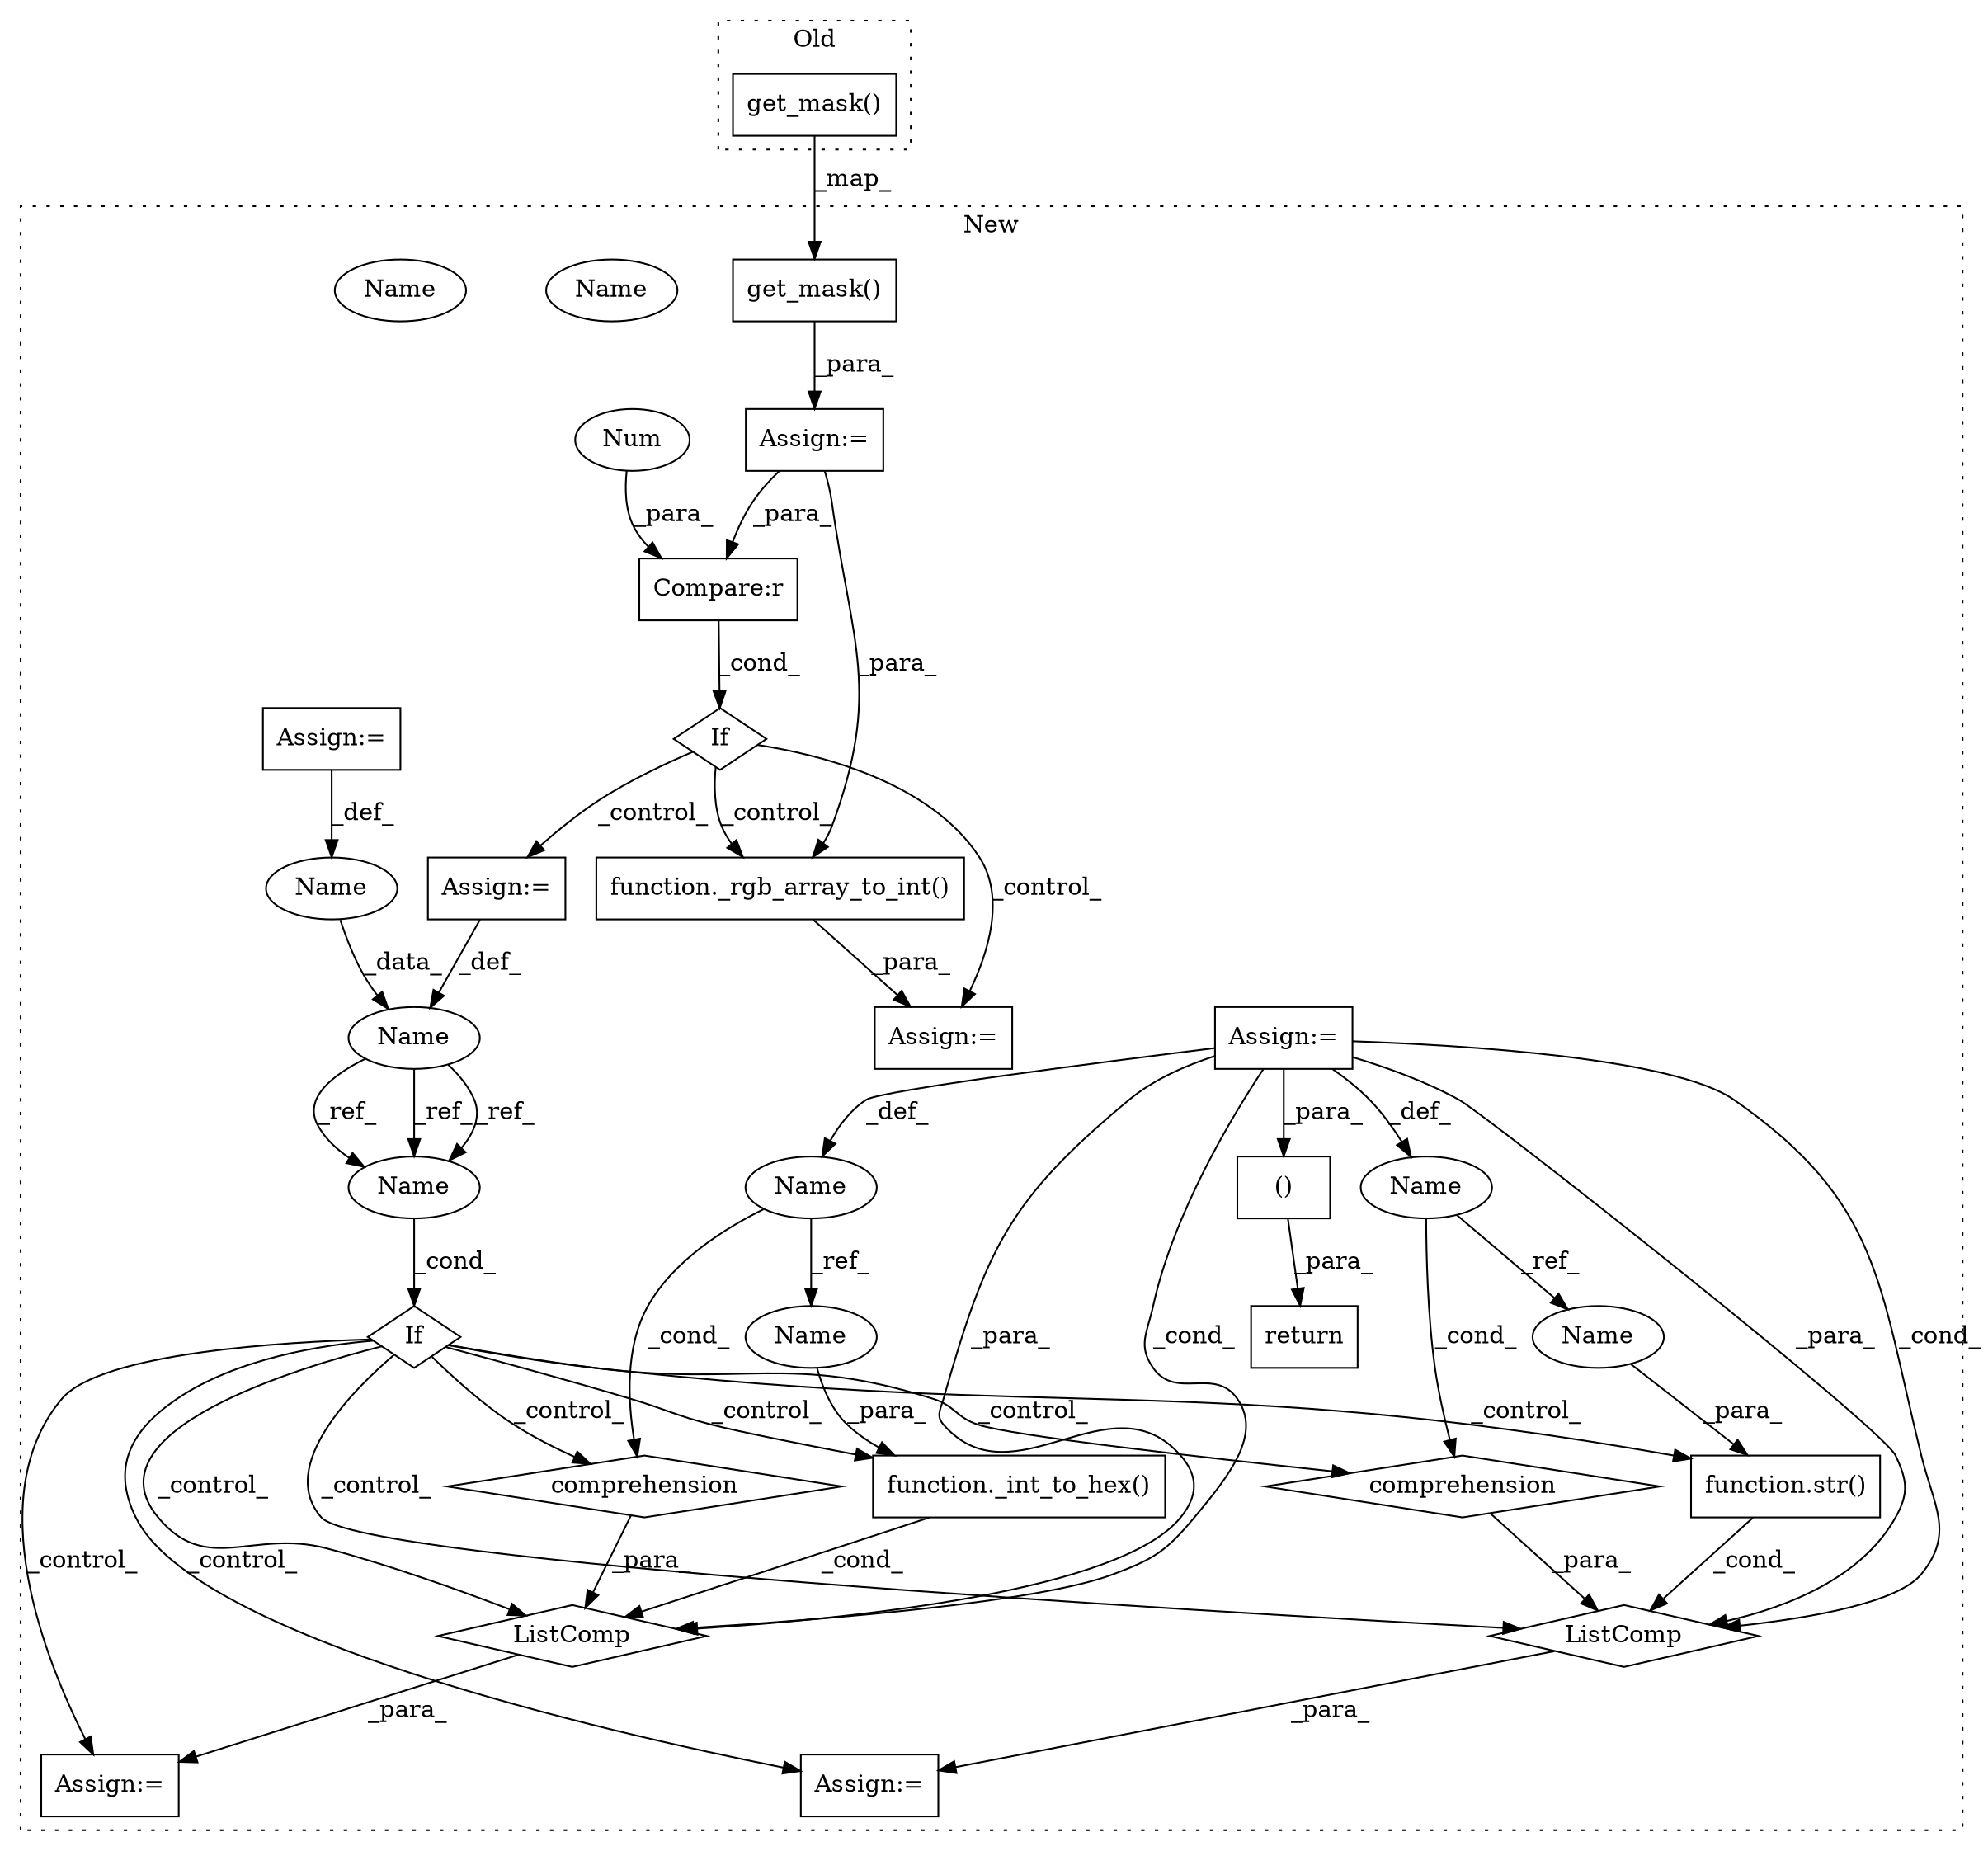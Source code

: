digraph G {
subgraph cluster0 {
1 [label="get_mask()" a="75" s="16987" l="14" shape="box"];
label = "Old";
style="dotted";
}
subgraph cluster1 {
2 [label="get_mask()" a="75" s="17301" l="14" shape="box"];
3 [label="If" a="96" s="17336" l="3" shape="diamond"];
4 [label="function._rgb_array_to_int()" a="75" s="17424,17446" l="18,1" shape="box"];
5 [label="Compare:r" a="40" s="17339" l="14" shape="box"];
6 [label="Num" a="76" s="17352" l="1" shape="ellipse"];
7 [label="Assign:=" a="68" s="17385" l="3" shape="box"];
8 [label="If" a="96" s="17531" l="3" shape="diamond"];
9 [label="Name" a="87" s="17379" l="6" shape="ellipse"];
10 [label="function._int_to_hex()" a="75" s="17561,17574" l="12,1" shape="box"];
11 [label="function.str()" a="75" s="17622,17627" l="4,1" shape="box"];
12 [label="Name" a="87" s="17580" l="1" shape="ellipse"];
13 [label="comprehension" a="45" s="17576" l="3" shape="diamond"];
14 [label="Name" a="87" s="17633" l="1" shape="ellipse"];
15 [label="comprehension" a="45" s="17629" l="3" shape="diamond"];
16 [label="Name" a="87" s="17534" l="6" shape="ellipse"];
17 [label="Name" a="87" s="16917" l="6" shape="ellipse"];
18 [label="ListComp" a="106" s="17560" l="32" shape="diamond"];
19 [label="Assign:=" a="68" s="17421" l="3" shape="box"];
20 [label="ListComp" a="106" s="17621" l="24" shape="diamond"];
21 [label="Assign:=" a="68" s="17298" l="3" shape="box"];
22 [label="Assign:=" a="68" s="17508" l="3" shape="box"];
23 [label="()" a="54" s="17664" l="9" shape="box"];
24 [label="Assign:=" a="68" s="17618" l="3" shape="box"];
25 [label="Assign:=" a="68" s="16923" l="3" shape="box"];
26 [label="Assign:=" a="68" s="17557" l="3" shape="box"];
27 [label="return" a="93" s="17651" l="7" shape="box"];
28 [label="Name" a="87" s="17534" l="6" shape="ellipse"];
29 [label="Name" a="87" s="17573" l="1" shape="ellipse"];
30 [label="Name" a="87" s="17626" l="1" shape="ellipse"];
31 [label="Name" a="87" s="17534" l="6" shape="ellipse"];
label = "New";
style="dotted";
}
1 -> 2 [label="_map_"];
2 -> 21 [label="_para_"];
3 -> 19 [label="_control_"];
3 -> 7 [label="_control_"];
3 -> 4 [label="_control_"];
4 -> 19 [label="_para_"];
5 -> 3 [label="_cond_"];
6 -> 5 [label="_para_"];
7 -> 9 [label="_def_"];
8 -> 10 [label="_control_"];
8 -> 26 [label="_control_"];
8 -> 20 [label="_control_"];
8 -> 15 [label="_control_"];
8 -> 24 [label="_control_"];
8 -> 11 [label="_control_"];
8 -> 13 [label="_control_"];
8 -> 18 [label="_control_"];
9 -> 31 [label="_ref_"];
9 -> 31 [label="_ref_"];
9 -> 31 [label="_ref_"];
10 -> 18 [label="_cond_"];
11 -> 20 [label="_cond_"];
12 -> 13 [label="_cond_"];
12 -> 29 [label="_ref_"];
13 -> 18 [label="_para_"];
14 -> 15 [label="_cond_"];
14 -> 30 [label="_ref_"];
15 -> 20 [label="_para_"];
17 -> 9 [label="_data_"];
18 -> 26 [label="_para_"];
20 -> 24 [label="_para_"];
21 -> 5 [label="_para_"];
21 -> 4 [label="_para_"];
22 -> 12 [label="_def_"];
22 -> 18 [label="_para_"];
22 -> 20 [label="_cond_"];
22 -> 20 [label="_para_"];
22 -> 23 [label="_para_"];
22 -> 14 [label="_def_"];
22 -> 18 [label="_cond_"];
23 -> 27 [label="_para_"];
25 -> 17 [label="_def_"];
29 -> 10 [label="_para_"];
30 -> 11 [label="_para_"];
31 -> 8 [label="_cond_"];
}